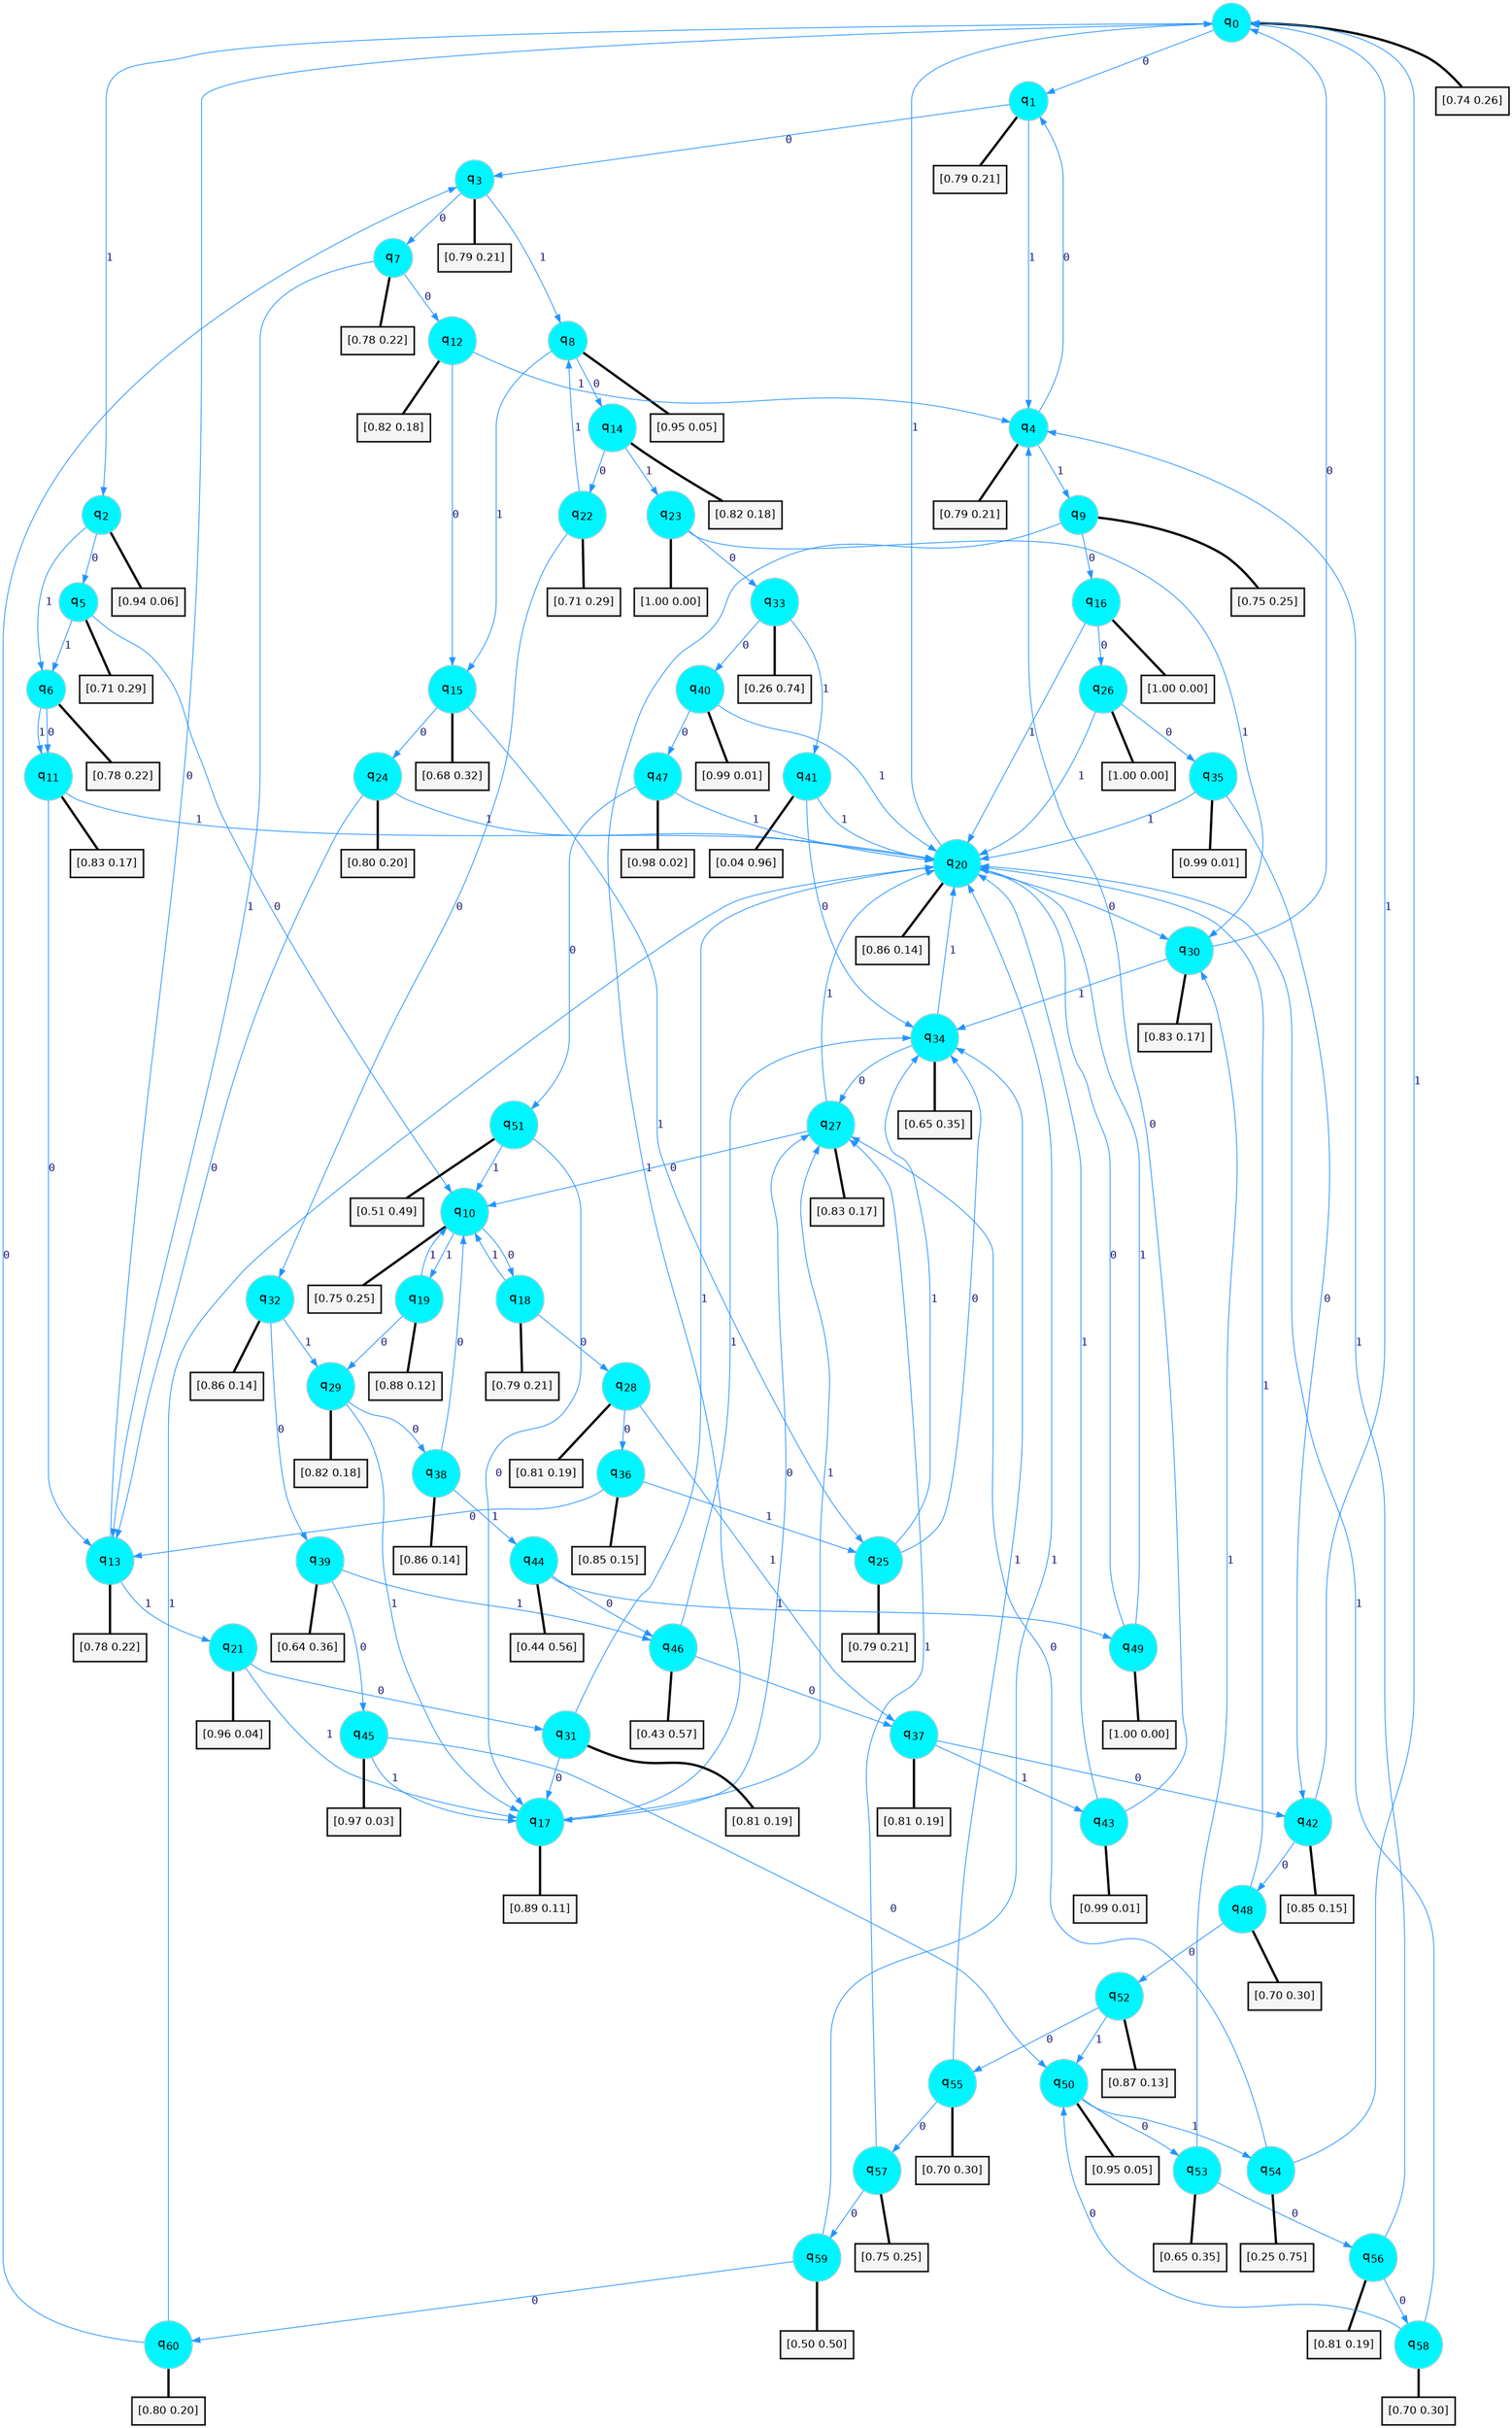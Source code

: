 digraph G {
graph [
bgcolor=transparent, dpi=300, rankdir=TD, size="40,25"];
node [
color=gray, fillcolor=turquoise1, fontcolor=black, fontname=Helvetica, fontsize=16, fontweight=bold, shape=circle, style=filled];
edge [
arrowsize=1, color=dodgerblue1, fontcolor=midnightblue, fontname=courier, fontweight=bold, penwidth=1, style=solid, weight=20];
0[label=<q<SUB>0</SUB>>];
1[label=<q<SUB>1</SUB>>];
2[label=<q<SUB>2</SUB>>];
3[label=<q<SUB>3</SUB>>];
4[label=<q<SUB>4</SUB>>];
5[label=<q<SUB>5</SUB>>];
6[label=<q<SUB>6</SUB>>];
7[label=<q<SUB>7</SUB>>];
8[label=<q<SUB>8</SUB>>];
9[label=<q<SUB>9</SUB>>];
10[label=<q<SUB>10</SUB>>];
11[label=<q<SUB>11</SUB>>];
12[label=<q<SUB>12</SUB>>];
13[label=<q<SUB>13</SUB>>];
14[label=<q<SUB>14</SUB>>];
15[label=<q<SUB>15</SUB>>];
16[label=<q<SUB>16</SUB>>];
17[label=<q<SUB>17</SUB>>];
18[label=<q<SUB>18</SUB>>];
19[label=<q<SUB>19</SUB>>];
20[label=<q<SUB>20</SUB>>];
21[label=<q<SUB>21</SUB>>];
22[label=<q<SUB>22</SUB>>];
23[label=<q<SUB>23</SUB>>];
24[label=<q<SUB>24</SUB>>];
25[label=<q<SUB>25</SUB>>];
26[label=<q<SUB>26</SUB>>];
27[label=<q<SUB>27</SUB>>];
28[label=<q<SUB>28</SUB>>];
29[label=<q<SUB>29</SUB>>];
30[label=<q<SUB>30</SUB>>];
31[label=<q<SUB>31</SUB>>];
32[label=<q<SUB>32</SUB>>];
33[label=<q<SUB>33</SUB>>];
34[label=<q<SUB>34</SUB>>];
35[label=<q<SUB>35</SUB>>];
36[label=<q<SUB>36</SUB>>];
37[label=<q<SUB>37</SUB>>];
38[label=<q<SUB>38</SUB>>];
39[label=<q<SUB>39</SUB>>];
40[label=<q<SUB>40</SUB>>];
41[label=<q<SUB>41</SUB>>];
42[label=<q<SUB>42</SUB>>];
43[label=<q<SUB>43</SUB>>];
44[label=<q<SUB>44</SUB>>];
45[label=<q<SUB>45</SUB>>];
46[label=<q<SUB>46</SUB>>];
47[label=<q<SUB>47</SUB>>];
48[label=<q<SUB>48</SUB>>];
49[label=<q<SUB>49</SUB>>];
50[label=<q<SUB>50</SUB>>];
51[label=<q<SUB>51</SUB>>];
52[label=<q<SUB>52</SUB>>];
53[label=<q<SUB>53</SUB>>];
54[label=<q<SUB>54</SUB>>];
55[label=<q<SUB>55</SUB>>];
56[label=<q<SUB>56</SUB>>];
57[label=<q<SUB>57</SUB>>];
58[label=<q<SUB>58</SUB>>];
59[label=<q<SUB>59</SUB>>];
60[label=<q<SUB>60</SUB>>];
61[label="[0.74 0.26]", shape=box,fontcolor=black, fontname=Helvetica, fontsize=14, penwidth=2, fillcolor=whitesmoke,color=black];
62[label="[0.79 0.21]", shape=box,fontcolor=black, fontname=Helvetica, fontsize=14, penwidth=2, fillcolor=whitesmoke,color=black];
63[label="[0.94 0.06]", shape=box,fontcolor=black, fontname=Helvetica, fontsize=14, penwidth=2, fillcolor=whitesmoke,color=black];
64[label="[0.79 0.21]", shape=box,fontcolor=black, fontname=Helvetica, fontsize=14, penwidth=2, fillcolor=whitesmoke,color=black];
65[label="[0.79 0.21]", shape=box,fontcolor=black, fontname=Helvetica, fontsize=14, penwidth=2, fillcolor=whitesmoke,color=black];
66[label="[0.71 0.29]", shape=box,fontcolor=black, fontname=Helvetica, fontsize=14, penwidth=2, fillcolor=whitesmoke,color=black];
67[label="[0.78 0.22]", shape=box,fontcolor=black, fontname=Helvetica, fontsize=14, penwidth=2, fillcolor=whitesmoke,color=black];
68[label="[0.78 0.22]", shape=box,fontcolor=black, fontname=Helvetica, fontsize=14, penwidth=2, fillcolor=whitesmoke,color=black];
69[label="[0.95 0.05]", shape=box,fontcolor=black, fontname=Helvetica, fontsize=14, penwidth=2, fillcolor=whitesmoke,color=black];
70[label="[0.75 0.25]", shape=box,fontcolor=black, fontname=Helvetica, fontsize=14, penwidth=2, fillcolor=whitesmoke,color=black];
71[label="[0.75 0.25]", shape=box,fontcolor=black, fontname=Helvetica, fontsize=14, penwidth=2, fillcolor=whitesmoke,color=black];
72[label="[0.83 0.17]", shape=box,fontcolor=black, fontname=Helvetica, fontsize=14, penwidth=2, fillcolor=whitesmoke,color=black];
73[label="[0.82 0.18]", shape=box,fontcolor=black, fontname=Helvetica, fontsize=14, penwidth=2, fillcolor=whitesmoke,color=black];
74[label="[0.78 0.22]", shape=box,fontcolor=black, fontname=Helvetica, fontsize=14, penwidth=2, fillcolor=whitesmoke,color=black];
75[label="[0.82 0.18]", shape=box,fontcolor=black, fontname=Helvetica, fontsize=14, penwidth=2, fillcolor=whitesmoke,color=black];
76[label="[0.68 0.32]", shape=box,fontcolor=black, fontname=Helvetica, fontsize=14, penwidth=2, fillcolor=whitesmoke,color=black];
77[label="[1.00 0.00]", shape=box,fontcolor=black, fontname=Helvetica, fontsize=14, penwidth=2, fillcolor=whitesmoke,color=black];
78[label="[0.89 0.11]", shape=box,fontcolor=black, fontname=Helvetica, fontsize=14, penwidth=2, fillcolor=whitesmoke,color=black];
79[label="[0.79 0.21]", shape=box,fontcolor=black, fontname=Helvetica, fontsize=14, penwidth=2, fillcolor=whitesmoke,color=black];
80[label="[0.88 0.12]", shape=box,fontcolor=black, fontname=Helvetica, fontsize=14, penwidth=2, fillcolor=whitesmoke,color=black];
81[label="[0.86 0.14]", shape=box,fontcolor=black, fontname=Helvetica, fontsize=14, penwidth=2, fillcolor=whitesmoke,color=black];
82[label="[0.96 0.04]", shape=box,fontcolor=black, fontname=Helvetica, fontsize=14, penwidth=2, fillcolor=whitesmoke,color=black];
83[label="[0.71 0.29]", shape=box,fontcolor=black, fontname=Helvetica, fontsize=14, penwidth=2, fillcolor=whitesmoke,color=black];
84[label="[1.00 0.00]", shape=box,fontcolor=black, fontname=Helvetica, fontsize=14, penwidth=2, fillcolor=whitesmoke,color=black];
85[label="[0.80 0.20]", shape=box,fontcolor=black, fontname=Helvetica, fontsize=14, penwidth=2, fillcolor=whitesmoke,color=black];
86[label="[0.79 0.21]", shape=box,fontcolor=black, fontname=Helvetica, fontsize=14, penwidth=2, fillcolor=whitesmoke,color=black];
87[label="[1.00 0.00]", shape=box,fontcolor=black, fontname=Helvetica, fontsize=14, penwidth=2, fillcolor=whitesmoke,color=black];
88[label="[0.83 0.17]", shape=box,fontcolor=black, fontname=Helvetica, fontsize=14, penwidth=2, fillcolor=whitesmoke,color=black];
89[label="[0.81 0.19]", shape=box,fontcolor=black, fontname=Helvetica, fontsize=14, penwidth=2, fillcolor=whitesmoke,color=black];
90[label="[0.82 0.18]", shape=box,fontcolor=black, fontname=Helvetica, fontsize=14, penwidth=2, fillcolor=whitesmoke,color=black];
91[label="[0.83 0.17]", shape=box,fontcolor=black, fontname=Helvetica, fontsize=14, penwidth=2, fillcolor=whitesmoke,color=black];
92[label="[0.81 0.19]", shape=box,fontcolor=black, fontname=Helvetica, fontsize=14, penwidth=2, fillcolor=whitesmoke,color=black];
93[label="[0.86 0.14]", shape=box,fontcolor=black, fontname=Helvetica, fontsize=14, penwidth=2, fillcolor=whitesmoke,color=black];
94[label="[0.26 0.74]", shape=box,fontcolor=black, fontname=Helvetica, fontsize=14, penwidth=2, fillcolor=whitesmoke,color=black];
95[label="[0.65 0.35]", shape=box,fontcolor=black, fontname=Helvetica, fontsize=14, penwidth=2, fillcolor=whitesmoke,color=black];
96[label="[0.99 0.01]", shape=box,fontcolor=black, fontname=Helvetica, fontsize=14, penwidth=2, fillcolor=whitesmoke,color=black];
97[label="[0.85 0.15]", shape=box,fontcolor=black, fontname=Helvetica, fontsize=14, penwidth=2, fillcolor=whitesmoke,color=black];
98[label="[0.81 0.19]", shape=box,fontcolor=black, fontname=Helvetica, fontsize=14, penwidth=2, fillcolor=whitesmoke,color=black];
99[label="[0.86 0.14]", shape=box,fontcolor=black, fontname=Helvetica, fontsize=14, penwidth=2, fillcolor=whitesmoke,color=black];
100[label="[0.64 0.36]", shape=box,fontcolor=black, fontname=Helvetica, fontsize=14, penwidth=2, fillcolor=whitesmoke,color=black];
101[label="[0.99 0.01]", shape=box,fontcolor=black, fontname=Helvetica, fontsize=14, penwidth=2, fillcolor=whitesmoke,color=black];
102[label="[0.04 0.96]", shape=box,fontcolor=black, fontname=Helvetica, fontsize=14, penwidth=2, fillcolor=whitesmoke,color=black];
103[label="[0.85 0.15]", shape=box,fontcolor=black, fontname=Helvetica, fontsize=14, penwidth=2, fillcolor=whitesmoke,color=black];
104[label="[0.99 0.01]", shape=box,fontcolor=black, fontname=Helvetica, fontsize=14, penwidth=2, fillcolor=whitesmoke,color=black];
105[label="[0.44 0.56]", shape=box,fontcolor=black, fontname=Helvetica, fontsize=14, penwidth=2, fillcolor=whitesmoke,color=black];
106[label="[0.97 0.03]", shape=box,fontcolor=black, fontname=Helvetica, fontsize=14, penwidth=2, fillcolor=whitesmoke,color=black];
107[label="[0.43 0.57]", shape=box,fontcolor=black, fontname=Helvetica, fontsize=14, penwidth=2, fillcolor=whitesmoke,color=black];
108[label="[0.98 0.02]", shape=box,fontcolor=black, fontname=Helvetica, fontsize=14, penwidth=2, fillcolor=whitesmoke,color=black];
109[label="[0.70 0.30]", shape=box,fontcolor=black, fontname=Helvetica, fontsize=14, penwidth=2, fillcolor=whitesmoke,color=black];
110[label="[1.00 0.00]", shape=box,fontcolor=black, fontname=Helvetica, fontsize=14, penwidth=2, fillcolor=whitesmoke,color=black];
111[label="[0.95 0.05]", shape=box,fontcolor=black, fontname=Helvetica, fontsize=14, penwidth=2, fillcolor=whitesmoke,color=black];
112[label="[0.51 0.49]", shape=box,fontcolor=black, fontname=Helvetica, fontsize=14, penwidth=2, fillcolor=whitesmoke,color=black];
113[label="[0.87 0.13]", shape=box,fontcolor=black, fontname=Helvetica, fontsize=14, penwidth=2, fillcolor=whitesmoke,color=black];
114[label="[0.65 0.35]", shape=box,fontcolor=black, fontname=Helvetica, fontsize=14, penwidth=2, fillcolor=whitesmoke,color=black];
115[label="[0.25 0.75]", shape=box,fontcolor=black, fontname=Helvetica, fontsize=14, penwidth=2, fillcolor=whitesmoke,color=black];
116[label="[0.70 0.30]", shape=box,fontcolor=black, fontname=Helvetica, fontsize=14, penwidth=2, fillcolor=whitesmoke,color=black];
117[label="[0.81 0.19]", shape=box,fontcolor=black, fontname=Helvetica, fontsize=14, penwidth=2, fillcolor=whitesmoke,color=black];
118[label="[0.75 0.25]", shape=box,fontcolor=black, fontname=Helvetica, fontsize=14, penwidth=2, fillcolor=whitesmoke,color=black];
119[label="[0.70 0.30]", shape=box,fontcolor=black, fontname=Helvetica, fontsize=14, penwidth=2, fillcolor=whitesmoke,color=black];
120[label="[0.50 0.50]", shape=box,fontcolor=black, fontname=Helvetica, fontsize=14, penwidth=2, fillcolor=whitesmoke,color=black];
121[label="[0.80 0.20]", shape=box,fontcolor=black, fontname=Helvetica, fontsize=14, penwidth=2, fillcolor=whitesmoke,color=black];
0->1 [label=0];
0->2 [label=1];
0->61 [arrowhead=none, penwidth=3,color=black];
1->3 [label=0];
1->4 [label=1];
1->62 [arrowhead=none, penwidth=3,color=black];
2->5 [label=0];
2->6 [label=1];
2->63 [arrowhead=none, penwidth=3,color=black];
3->7 [label=0];
3->8 [label=1];
3->64 [arrowhead=none, penwidth=3,color=black];
4->1 [label=0];
4->9 [label=1];
4->65 [arrowhead=none, penwidth=3,color=black];
5->10 [label=0];
5->6 [label=1];
5->66 [arrowhead=none, penwidth=3,color=black];
6->11 [label=0];
6->11 [label=1];
6->67 [arrowhead=none, penwidth=3,color=black];
7->12 [label=0];
7->13 [label=1];
7->68 [arrowhead=none, penwidth=3,color=black];
8->14 [label=0];
8->15 [label=1];
8->69 [arrowhead=none, penwidth=3,color=black];
9->16 [label=0];
9->17 [label=1];
9->70 [arrowhead=none, penwidth=3,color=black];
10->18 [label=0];
10->19 [label=1];
10->71 [arrowhead=none, penwidth=3,color=black];
11->13 [label=0];
11->20 [label=1];
11->72 [arrowhead=none, penwidth=3,color=black];
12->15 [label=0];
12->4 [label=1];
12->73 [arrowhead=none, penwidth=3,color=black];
13->0 [label=0];
13->21 [label=1];
13->74 [arrowhead=none, penwidth=3,color=black];
14->22 [label=0];
14->23 [label=1];
14->75 [arrowhead=none, penwidth=3,color=black];
15->24 [label=0];
15->25 [label=1];
15->76 [arrowhead=none, penwidth=3,color=black];
16->26 [label=0];
16->20 [label=1];
16->77 [arrowhead=none, penwidth=3,color=black];
17->27 [label=0];
17->27 [label=1];
17->78 [arrowhead=none, penwidth=3,color=black];
18->28 [label=0];
18->10 [label=1];
18->79 [arrowhead=none, penwidth=3,color=black];
19->29 [label=0];
19->10 [label=1];
19->80 [arrowhead=none, penwidth=3,color=black];
20->30 [label=0];
20->0 [label=1];
20->81 [arrowhead=none, penwidth=3,color=black];
21->31 [label=0];
21->17 [label=1];
21->82 [arrowhead=none, penwidth=3,color=black];
22->32 [label=0];
22->8 [label=1];
22->83 [arrowhead=none, penwidth=3,color=black];
23->33 [label=0];
23->30 [label=1];
23->84 [arrowhead=none, penwidth=3,color=black];
24->13 [label=0];
24->20 [label=1];
24->85 [arrowhead=none, penwidth=3,color=black];
25->34 [label=0];
25->34 [label=1];
25->86 [arrowhead=none, penwidth=3,color=black];
26->35 [label=0];
26->20 [label=1];
26->87 [arrowhead=none, penwidth=3,color=black];
27->10 [label=0];
27->20 [label=1];
27->88 [arrowhead=none, penwidth=3,color=black];
28->36 [label=0];
28->37 [label=1];
28->89 [arrowhead=none, penwidth=3,color=black];
29->38 [label=0];
29->17 [label=1];
29->90 [arrowhead=none, penwidth=3,color=black];
30->0 [label=0];
30->34 [label=1];
30->91 [arrowhead=none, penwidth=3,color=black];
31->17 [label=0];
31->20 [label=1];
31->92 [arrowhead=none, penwidth=3,color=black];
32->39 [label=0];
32->29 [label=1];
32->93 [arrowhead=none, penwidth=3,color=black];
33->40 [label=0];
33->41 [label=1];
33->94 [arrowhead=none, penwidth=3,color=black];
34->27 [label=0];
34->20 [label=1];
34->95 [arrowhead=none, penwidth=3,color=black];
35->42 [label=0];
35->20 [label=1];
35->96 [arrowhead=none, penwidth=3,color=black];
36->13 [label=0];
36->25 [label=1];
36->97 [arrowhead=none, penwidth=3,color=black];
37->42 [label=0];
37->43 [label=1];
37->98 [arrowhead=none, penwidth=3,color=black];
38->10 [label=0];
38->44 [label=1];
38->99 [arrowhead=none, penwidth=3,color=black];
39->45 [label=0];
39->46 [label=1];
39->100 [arrowhead=none, penwidth=3,color=black];
40->47 [label=0];
40->20 [label=1];
40->101 [arrowhead=none, penwidth=3,color=black];
41->34 [label=0];
41->20 [label=1];
41->102 [arrowhead=none, penwidth=3,color=black];
42->48 [label=0];
42->0 [label=1];
42->103 [arrowhead=none, penwidth=3,color=black];
43->4 [label=0];
43->20 [label=1];
43->104 [arrowhead=none, penwidth=3,color=black];
44->46 [label=0];
44->49 [label=1];
44->105 [arrowhead=none, penwidth=3,color=black];
45->50 [label=0];
45->17 [label=1];
45->106 [arrowhead=none, penwidth=3,color=black];
46->37 [label=0];
46->34 [label=1];
46->107 [arrowhead=none, penwidth=3,color=black];
47->51 [label=0];
47->20 [label=1];
47->108 [arrowhead=none, penwidth=3,color=black];
48->52 [label=0];
48->20 [label=1];
48->109 [arrowhead=none, penwidth=3,color=black];
49->20 [label=0];
49->20 [label=1];
49->110 [arrowhead=none, penwidth=3,color=black];
50->53 [label=0];
50->54 [label=1];
50->111 [arrowhead=none, penwidth=3,color=black];
51->17 [label=0];
51->10 [label=1];
51->112 [arrowhead=none, penwidth=3,color=black];
52->55 [label=0];
52->50 [label=1];
52->113 [arrowhead=none, penwidth=3,color=black];
53->56 [label=0];
53->30 [label=1];
53->114 [arrowhead=none, penwidth=3,color=black];
54->27 [label=0];
54->0 [label=1];
54->115 [arrowhead=none, penwidth=3,color=black];
55->57 [label=0];
55->34 [label=1];
55->116 [arrowhead=none, penwidth=3,color=black];
56->58 [label=0];
56->4 [label=1];
56->117 [arrowhead=none, penwidth=3,color=black];
57->59 [label=0];
57->27 [label=1];
57->118 [arrowhead=none, penwidth=3,color=black];
58->50 [label=0];
58->20 [label=1];
58->119 [arrowhead=none, penwidth=3,color=black];
59->60 [label=0];
59->20 [label=1];
59->120 [arrowhead=none, penwidth=3,color=black];
60->3 [label=0];
60->20 [label=1];
60->121 [arrowhead=none, penwidth=3,color=black];
}
